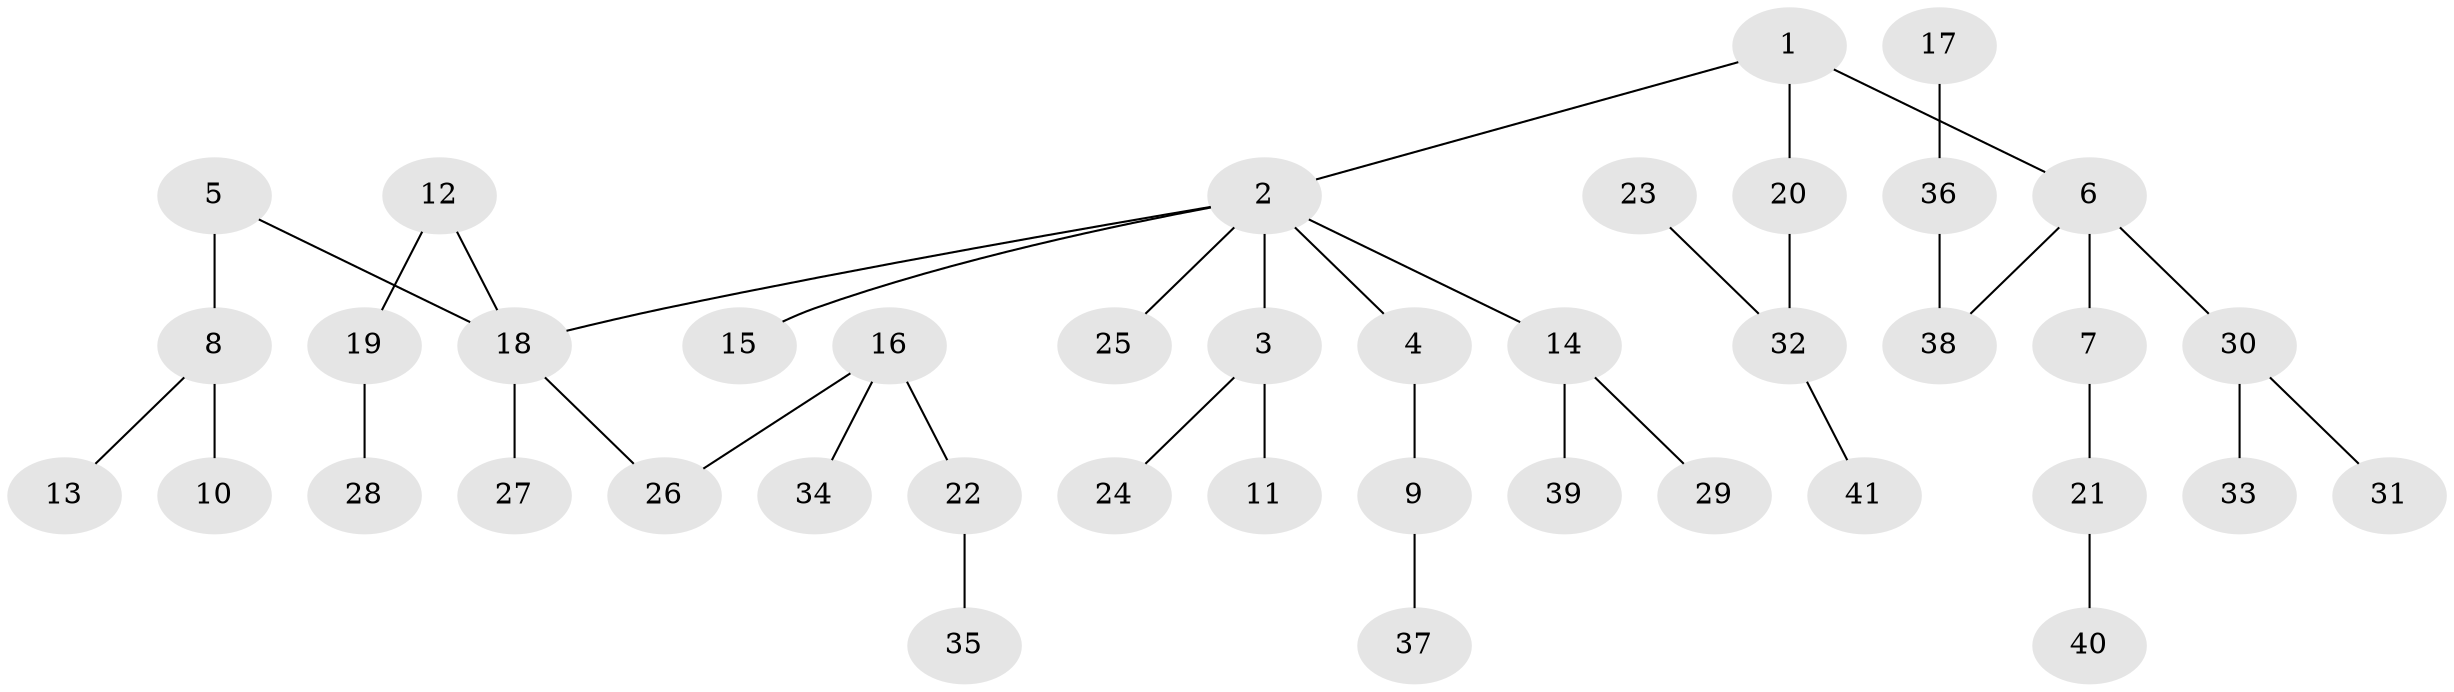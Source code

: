 // original degree distribution, {3: 0.1724137931034483, 7: 0.017241379310344827, 2: 0.25862068965517243, 6: 0.017241379310344827, 4: 0.034482758620689655, 5: 0.017241379310344827, 1: 0.4827586206896552}
// Generated by graph-tools (version 1.1) at 2025/37/03/04/25 23:37:23]
// undirected, 41 vertices, 40 edges
graph export_dot {
  node [color=gray90,style=filled];
  1;
  2;
  3;
  4;
  5;
  6;
  7;
  8;
  9;
  10;
  11;
  12;
  13;
  14;
  15;
  16;
  17;
  18;
  19;
  20;
  21;
  22;
  23;
  24;
  25;
  26;
  27;
  28;
  29;
  30;
  31;
  32;
  33;
  34;
  35;
  36;
  37;
  38;
  39;
  40;
  41;
  1 -- 2 [weight=1.0];
  1 -- 6 [weight=1.0];
  1 -- 20 [weight=1.0];
  2 -- 3 [weight=1.0];
  2 -- 4 [weight=1.0];
  2 -- 14 [weight=1.0];
  2 -- 15 [weight=1.0];
  2 -- 18 [weight=1.0];
  2 -- 25 [weight=1.0];
  3 -- 11 [weight=1.0];
  3 -- 24 [weight=1.0];
  4 -- 9 [weight=1.0];
  5 -- 8 [weight=1.0];
  5 -- 18 [weight=1.0];
  6 -- 7 [weight=1.0];
  6 -- 30 [weight=1.0];
  6 -- 38 [weight=1.0];
  7 -- 21 [weight=1.0];
  8 -- 10 [weight=1.0];
  8 -- 13 [weight=1.0];
  9 -- 37 [weight=1.0];
  12 -- 18 [weight=1.0];
  12 -- 19 [weight=1.0];
  14 -- 29 [weight=1.0];
  14 -- 39 [weight=1.0];
  16 -- 22 [weight=1.0];
  16 -- 26 [weight=1.0];
  16 -- 34 [weight=1.0];
  17 -- 36 [weight=1.0];
  18 -- 26 [weight=1.0];
  18 -- 27 [weight=1.0];
  19 -- 28 [weight=1.0];
  20 -- 32 [weight=1.0];
  21 -- 40 [weight=1.0];
  22 -- 35 [weight=1.0];
  23 -- 32 [weight=1.0];
  30 -- 31 [weight=1.0];
  30 -- 33 [weight=1.0];
  32 -- 41 [weight=1.0];
  36 -- 38 [weight=1.0];
}
